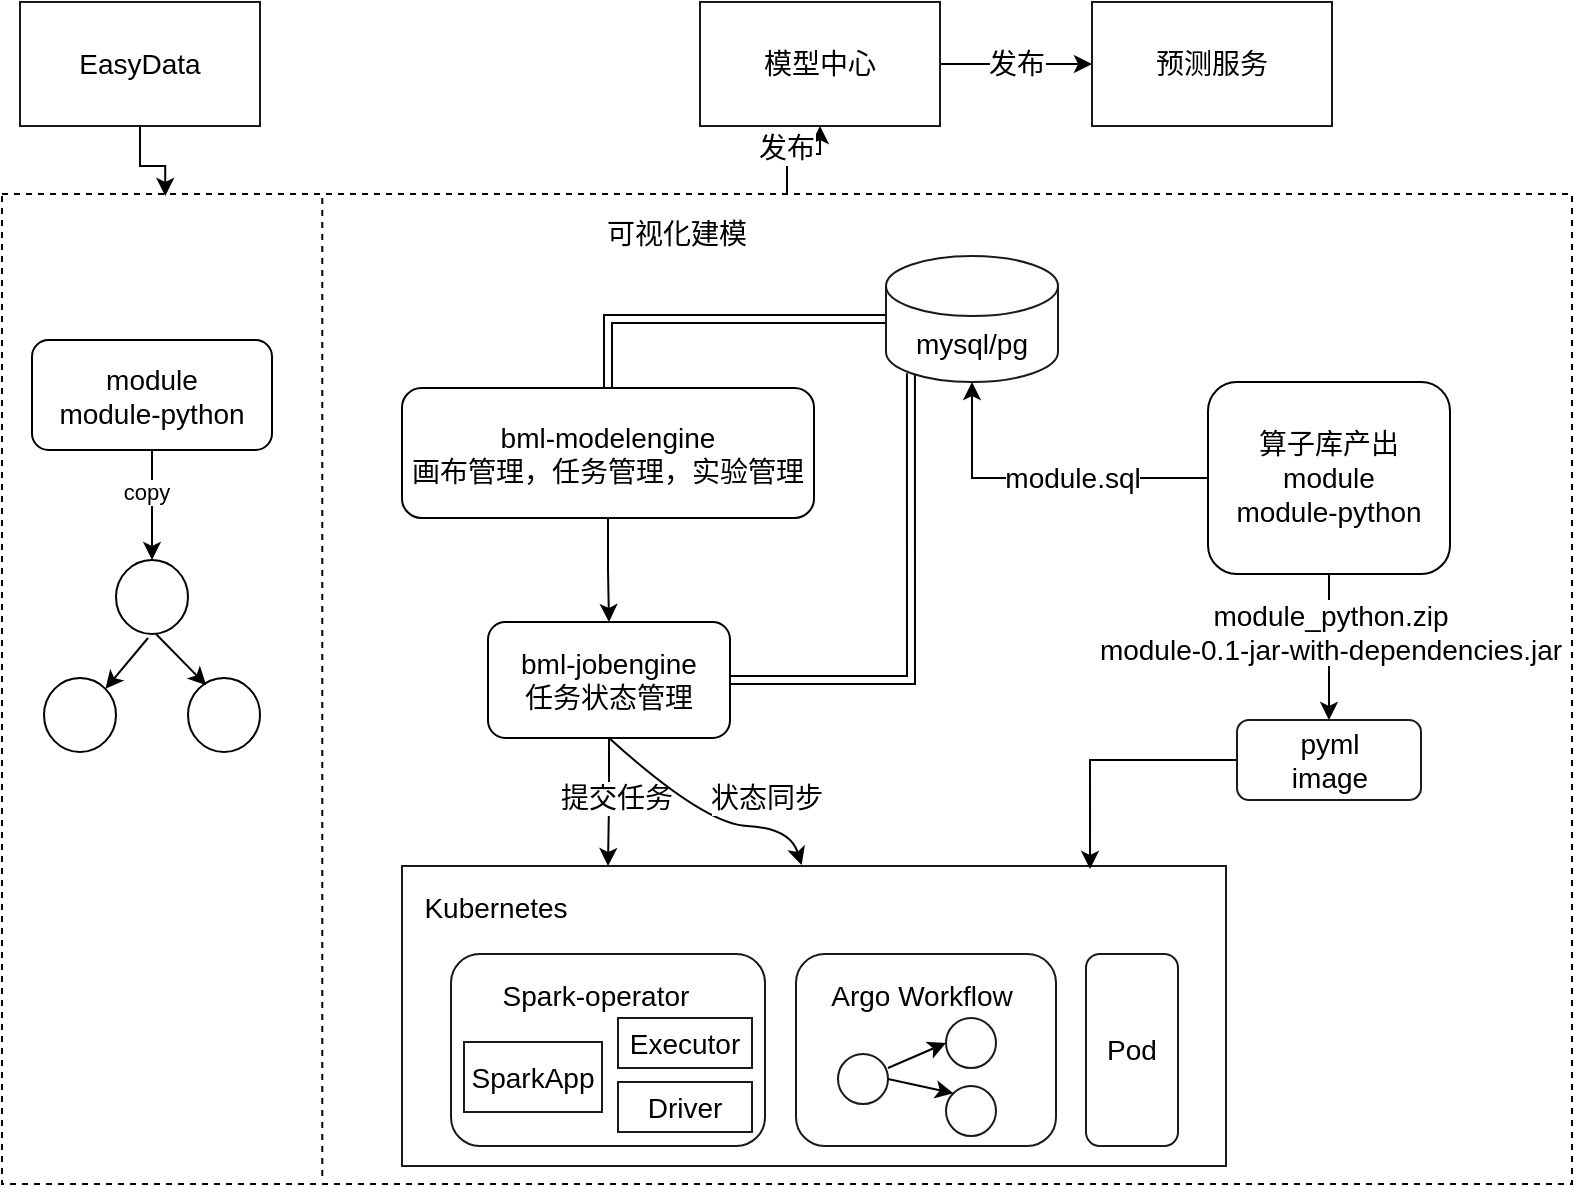 <mxfile version="20.2.3" type="github">
  <diagram id="64Jt0cq0rktBT73mkihS" name="第 1 页">
    <mxGraphModel dx="1426" dy="801" grid="0" gridSize="10" guides="1" tooltips="1" connect="1" arrows="1" fold="1" page="1" pageScale="1" pageWidth="827" pageHeight="1169" math="0" shadow="0">
      <root>
        <mxCell id="0" />
        <mxCell id="1" parent="0" />
        <mxCell id="h9jA4bjuBwyg49SDh_s5-1" value="" style="ellipse;whiteSpace=wrap;html=1;" vertex="1" parent="1">
          <mxGeometry x="90" y="298" width="36" height="37" as="geometry" />
        </mxCell>
        <mxCell id="h9jA4bjuBwyg49SDh_s5-17" style="edgeStyle=orthogonalEdgeStyle;rounded=0;orthogonalLoop=1;jettySize=auto;html=1;entryX=0.5;entryY=0;entryDx=0;entryDy=0;" edge="1" parent="1" source="h9jA4bjuBwyg49SDh_s5-2" target="h9jA4bjuBwyg49SDh_s5-1">
          <mxGeometry relative="1" as="geometry" />
        </mxCell>
        <mxCell id="h9jA4bjuBwyg49SDh_s5-18" value="copy" style="edgeLabel;html=1;align=center;verticalAlign=middle;resizable=0;points=[];" vertex="1" connectable="0" parent="h9jA4bjuBwyg49SDh_s5-17">
          <mxGeometry x="-0.255" y="-3" relative="1" as="geometry">
            <mxPoint as="offset" />
          </mxGeometry>
        </mxCell>
        <mxCell id="h9jA4bjuBwyg49SDh_s5-2" value="&lt;font style=&quot;font-size: 14px;&quot;&gt;module&lt;br&gt;module-python&lt;/font&gt;" style="rounded=1;whiteSpace=wrap;html=1;" vertex="1" parent="1">
          <mxGeometry x="48" y="188" width="120" height="55" as="geometry" />
        </mxCell>
        <mxCell id="h9jA4bjuBwyg49SDh_s5-3" value="" style="ellipse;whiteSpace=wrap;html=1;" vertex="1" parent="1">
          <mxGeometry x="126" y="357" width="36" height="37" as="geometry" />
        </mxCell>
        <mxCell id="h9jA4bjuBwyg49SDh_s5-4" value="" style="ellipse;whiteSpace=wrap;html=1;" vertex="1" parent="1">
          <mxGeometry x="54" y="357" width="36" height="37" as="geometry" />
        </mxCell>
        <mxCell id="h9jA4bjuBwyg49SDh_s5-8" value="" style="endArrow=classic;html=1;rounded=0;entryX=1;entryY=0;entryDx=0;entryDy=0;" edge="1" parent="1" target="h9jA4bjuBwyg49SDh_s5-4">
          <mxGeometry width="50" height="50" relative="1" as="geometry">
            <mxPoint x="106" y="337" as="sourcePoint" />
            <mxPoint x="144" y="370" as="targetPoint" />
          </mxGeometry>
        </mxCell>
        <mxCell id="h9jA4bjuBwyg49SDh_s5-11" value="" style="endArrow=classic;html=1;rounded=0;entryX=0;entryY=0;entryDx=0;entryDy=0;" edge="1" parent="1">
          <mxGeometry width="50" height="50" relative="1" as="geometry">
            <mxPoint x="110" y="335" as="sourcePoint" />
            <mxPoint x="135.099" y="360.599" as="targetPoint" />
          </mxGeometry>
        </mxCell>
        <mxCell id="h9jA4bjuBwyg49SDh_s5-68" value="" style="edgeStyle=orthogonalEdgeStyle;rounded=0;orthogonalLoop=1;jettySize=auto;html=1;fontSize=14;" edge="1" parent="1" source="h9jA4bjuBwyg49SDh_s5-22" target="h9jA4bjuBwyg49SDh_s5-66">
          <mxGeometry relative="1" as="geometry" />
        </mxCell>
        <mxCell id="h9jA4bjuBwyg49SDh_s5-69" value="发布" style="edgeLabel;html=1;align=center;verticalAlign=middle;resizable=0;points=[];fontSize=14;" vertex="1" connectable="0" parent="h9jA4bjuBwyg49SDh_s5-68">
          <mxGeometry x="-0.208" y="3" relative="1" as="geometry">
            <mxPoint x="-1" as="offset" />
          </mxGeometry>
        </mxCell>
        <mxCell id="h9jA4bjuBwyg49SDh_s5-22" value="" style="verticalLabelPosition=bottom;verticalAlign=top;html=1;shape=mxgraph.basic.rect;fillColor2=none;strokeWidth=1;size=20;indent=5;dashed=1;textOpacity=0;fillColor=none;" vertex="1" parent="1">
          <mxGeometry x="33" y="115" width="785" height="495" as="geometry" />
        </mxCell>
        <mxCell id="h9jA4bjuBwyg49SDh_s5-27" value="" style="edgeStyle=orthogonalEdgeStyle;rounded=0;orthogonalLoop=1;jettySize=auto;html=1;fontSize=14;" edge="1" parent="1" source="h9jA4bjuBwyg49SDh_s5-25" target="h9jA4bjuBwyg49SDh_s5-26">
          <mxGeometry relative="1" as="geometry" />
        </mxCell>
        <mxCell id="h9jA4bjuBwyg49SDh_s5-25" value="&lt;font style=&quot;font-size: 14px;&quot;&gt;bml-modelengine&lt;br&gt;画布管理，任务管理，实验管理&lt;br&gt;&lt;/font&gt;" style="rounded=1;whiteSpace=wrap;html=1;fillColor=none;" vertex="1" parent="1">
          <mxGeometry x="233" y="212" width="206" height="65" as="geometry" />
        </mxCell>
        <mxCell id="h9jA4bjuBwyg49SDh_s5-47" style="edgeStyle=orthogonalEdgeStyle;rounded=0;orthogonalLoop=1;jettySize=auto;html=1;exitX=0.5;exitY=1;exitDx=0;exitDy=0;entryX=0.25;entryY=0;entryDx=0;entryDy=0;fontSize=14;" edge="1" parent="1" source="h9jA4bjuBwyg49SDh_s5-26" target="h9jA4bjuBwyg49SDh_s5-29">
          <mxGeometry relative="1" as="geometry" />
        </mxCell>
        <mxCell id="h9jA4bjuBwyg49SDh_s5-48" value="提交任务" style="edgeLabel;html=1;align=center;verticalAlign=middle;resizable=0;points=[];fontSize=14;" vertex="1" connectable="0" parent="h9jA4bjuBwyg49SDh_s5-47">
          <mxGeometry x="-0.081" y="3" relative="1" as="geometry">
            <mxPoint as="offset" />
          </mxGeometry>
        </mxCell>
        <mxCell id="h9jA4bjuBwyg49SDh_s5-61" style="edgeStyle=orthogonalEdgeStyle;rounded=0;orthogonalLoop=1;jettySize=auto;html=1;entryX=0.145;entryY=1;entryDx=0;entryDy=-4.35;entryPerimeter=0;fontSize=14;shape=link;" edge="1" parent="1" source="h9jA4bjuBwyg49SDh_s5-26" target="h9jA4bjuBwyg49SDh_s5-52">
          <mxGeometry relative="1" as="geometry" />
        </mxCell>
        <mxCell id="h9jA4bjuBwyg49SDh_s5-26" value="bml-jobengine&lt;br&gt;任务状态管理" style="rounded=1;whiteSpace=wrap;html=1;fontSize=14;fillColor=none;" vertex="1" parent="1">
          <mxGeometry x="276" y="329" width="121" height="58" as="geometry" />
        </mxCell>
        <mxCell id="h9jA4bjuBwyg49SDh_s5-29" value="" style="rounded=0;whiteSpace=wrap;html=1;fontSize=14;fillColor=default;strokeColor=#1A1A1A;" vertex="1" parent="1">
          <mxGeometry x="233" y="451" width="412" height="150" as="geometry" />
        </mxCell>
        <mxCell id="h9jA4bjuBwyg49SDh_s5-30" value="Kubernetes" style="text;html=1;strokeColor=none;fillColor=none;align=center;verticalAlign=middle;whiteSpace=wrap;rounded=0;fontSize=14;" vertex="1" parent="1">
          <mxGeometry x="250" y="457" width="60" height="30" as="geometry" />
        </mxCell>
        <mxCell id="h9jA4bjuBwyg49SDh_s5-31" value="" style="rounded=1;whiteSpace=wrap;html=1;fontSize=14;strokeColor=#1A1A1A;fillColor=default;" vertex="1" parent="1">
          <mxGeometry x="257.5" y="495" width="157" height="96" as="geometry" />
        </mxCell>
        <mxCell id="h9jA4bjuBwyg49SDh_s5-34" value="SparkApp" style="rounded=0;whiteSpace=wrap;html=1;fontSize=14;strokeColor=#1A1A1A;fillColor=default;" vertex="1" parent="1">
          <mxGeometry x="264" y="539" width="69" height="35" as="geometry" />
        </mxCell>
        <mxCell id="h9jA4bjuBwyg49SDh_s5-35" value="Executor" style="rounded=0;whiteSpace=wrap;html=1;fontSize=14;strokeColor=#1A1A1A;fillColor=default;" vertex="1" parent="1">
          <mxGeometry x="341" y="527" width="67" height="25" as="geometry" />
        </mxCell>
        <mxCell id="h9jA4bjuBwyg49SDh_s5-36" value="Driver" style="rounded=0;whiteSpace=wrap;html=1;fontSize=14;strokeColor=#1A1A1A;fillColor=default;" vertex="1" parent="1">
          <mxGeometry x="341" y="559" width="67" height="25" as="geometry" />
        </mxCell>
        <mxCell id="h9jA4bjuBwyg49SDh_s5-37" value="Spark-operator" style="text;html=1;strokeColor=none;fillColor=none;align=center;verticalAlign=middle;whiteSpace=wrap;rounded=0;fontSize=14;" vertex="1" parent="1">
          <mxGeometry x="276" y="501" width="108" height="30" as="geometry" />
        </mxCell>
        <mxCell id="h9jA4bjuBwyg49SDh_s5-38" value="" style="rounded=1;whiteSpace=wrap;html=1;fontSize=14;strokeColor=#1A1A1A;fillColor=default;" vertex="1" parent="1">
          <mxGeometry x="430" y="495" width="130" height="96" as="geometry" />
        </mxCell>
        <mxCell id="h9jA4bjuBwyg49SDh_s5-39" value="Argo Workflow" style="text;html=1;strokeColor=none;fillColor=none;align=center;verticalAlign=middle;whiteSpace=wrap;rounded=0;fontSize=14;" vertex="1" parent="1">
          <mxGeometry x="439" y="501" width="108" height="30" as="geometry" />
        </mxCell>
        <mxCell id="h9jA4bjuBwyg49SDh_s5-41" value="" style="ellipse;whiteSpace=wrap;html=1;aspect=fixed;fontSize=14;strokeColor=#1A1A1A;fillColor=default;" vertex="1" parent="1">
          <mxGeometry x="451" y="545" width="25" height="25" as="geometry" />
        </mxCell>
        <mxCell id="h9jA4bjuBwyg49SDh_s5-42" value="" style="ellipse;whiteSpace=wrap;html=1;aspect=fixed;fontSize=14;strokeColor=#1A1A1A;fillColor=default;" vertex="1" parent="1">
          <mxGeometry x="505" y="527" width="25" height="25" as="geometry" />
        </mxCell>
        <mxCell id="h9jA4bjuBwyg49SDh_s5-43" value="" style="ellipse;whiteSpace=wrap;html=1;aspect=fixed;fontSize=14;strokeColor=#1A1A1A;fillColor=default;" vertex="1" parent="1">
          <mxGeometry x="505" y="561" width="25" height="25" as="geometry" />
        </mxCell>
        <mxCell id="h9jA4bjuBwyg49SDh_s5-44" value="" style="endArrow=classic;html=1;rounded=0;entryX=0;entryY=0.5;entryDx=0;entryDy=0;" edge="1" parent="1" target="h9jA4bjuBwyg49SDh_s5-42">
          <mxGeometry width="50" height="50" relative="1" as="geometry">
            <mxPoint x="476" y="552" as="sourcePoint" />
            <mxPoint x="454.901" y="577.599" as="targetPoint" />
          </mxGeometry>
        </mxCell>
        <mxCell id="h9jA4bjuBwyg49SDh_s5-45" value="" style="endArrow=classic;html=1;rounded=0;entryX=0;entryY=0;entryDx=0;entryDy=0;exitX=1;exitY=0.5;exitDx=0;exitDy=0;" edge="1" parent="1" source="h9jA4bjuBwyg49SDh_s5-41" target="h9jA4bjuBwyg49SDh_s5-43">
          <mxGeometry width="50" height="50" relative="1" as="geometry">
            <mxPoint x="486" y="562" as="sourcePoint" />
            <mxPoint x="515" y="549.5" as="targetPoint" />
          </mxGeometry>
        </mxCell>
        <mxCell id="h9jA4bjuBwyg49SDh_s5-46" value="Pod" style="rounded=1;whiteSpace=wrap;html=1;fontSize=14;strokeColor=#1A1A1A;fillColor=default;" vertex="1" parent="1">
          <mxGeometry x="575" y="495" width="46" height="96" as="geometry" />
        </mxCell>
        <mxCell id="h9jA4bjuBwyg49SDh_s5-50" value="" style="curved=1;endArrow=classic;html=1;rounded=0;fontSize=14;exitX=0.5;exitY=1;exitDx=0;exitDy=0;entryX=0.485;entryY=-0.003;entryDx=0;entryDy=0;entryPerimeter=0;" edge="1" parent="1" source="h9jA4bjuBwyg49SDh_s5-26" target="h9jA4bjuBwyg49SDh_s5-29">
          <mxGeometry width="50" height="50" relative="1" as="geometry">
            <mxPoint x="478" y="437" as="sourcePoint" />
            <mxPoint x="528" y="387" as="targetPoint" />
            <Array as="points">
              <mxPoint x="384" y="430" />
              <mxPoint x="427" y="432" />
            </Array>
          </mxGeometry>
        </mxCell>
        <mxCell id="h9jA4bjuBwyg49SDh_s5-51" value="状态同步" style="edgeLabel;html=1;align=center;verticalAlign=middle;resizable=0;points=[];fontSize=14;" vertex="1" connectable="0" parent="h9jA4bjuBwyg49SDh_s5-50">
          <mxGeometry x="0.11" y="-1" relative="1" as="geometry">
            <mxPoint x="25" y="-15" as="offset" />
          </mxGeometry>
        </mxCell>
        <mxCell id="h9jA4bjuBwyg49SDh_s5-53" value="" style="edgeStyle=orthogonalEdgeStyle;rounded=0;orthogonalLoop=1;jettySize=auto;html=1;fontSize=14;shape=link;" edge="1" parent="1" source="h9jA4bjuBwyg49SDh_s5-52" target="h9jA4bjuBwyg49SDh_s5-25">
          <mxGeometry relative="1" as="geometry" />
        </mxCell>
        <mxCell id="h9jA4bjuBwyg49SDh_s5-52" value="mysql/pg" style="shape=cylinder3;whiteSpace=wrap;html=1;boundedLbl=1;backgroundOutline=1;size=15;fontSize=14;strokeColor=#1A1A1A;fillColor=default;" vertex="1" parent="1">
          <mxGeometry x="475" y="146" width="86" height="63" as="geometry" />
        </mxCell>
        <mxCell id="h9jA4bjuBwyg49SDh_s5-55" style="edgeStyle=orthogonalEdgeStyle;rounded=0;orthogonalLoop=1;jettySize=auto;html=1;entryX=0.5;entryY=1;entryDx=0;entryDy=0;entryPerimeter=0;fontSize=14;" edge="1" parent="1" source="h9jA4bjuBwyg49SDh_s5-54" target="h9jA4bjuBwyg49SDh_s5-52">
          <mxGeometry relative="1" as="geometry" />
        </mxCell>
        <mxCell id="h9jA4bjuBwyg49SDh_s5-56" value="module.sql" style="edgeLabel;html=1;align=center;verticalAlign=middle;resizable=0;points=[];fontSize=14;" vertex="1" connectable="0" parent="h9jA4bjuBwyg49SDh_s5-55">
          <mxGeometry x="-0.181" relative="1" as="geometry">
            <mxPoint as="offset" />
          </mxGeometry>
        </mxCell>
        <mxCell id="h9jA4bjuBwyg49SDh_s5-58" value="" style="edgeStyle=orthogonalEdgeStyle;rounded=0;orthogonalLoop=1;jettySize=auto;html=1;fontSize=14;" edge="1" parent="1" source="h9jA4bjuBwyg49SDh_s5-54" target="h9jA4bjuBwyg49SDh_s5-57">
          <mxGeometry relative="1" as="geometry" />
        </mxCell>
        <mxCell id="h9jA4bjuBwyg49SDh_s5-59" value="module_python.zip&lt;br&gt;module-0.1-jar-with-dependencies.jar" style="edgeLabel;html=1;align=center;verticalAlign=middle;resizable=0;points=[];fontSize=14;" vertex="1" connectable="0" parent="h9jA4bjuBwyg49SDh_s5-58">
          <mxGeometry x="-0.225" relative="1" as="geometry">
            <mxPoint as="offset" />
          </mxGeometry>
        </mxCell>
        <mxCell id="h9jA4bjuBwyg49SDh_s5-54" value="&lt;font style=&quot;font-size: 14px;&quot;&gt;算子库产出&lt;br&gt;module&lt;br&gt;module-python&lt;/font&gt;" style="rounded=1;whiteSpace=wrap;html=1;" vertex="1" parent="1">
          <mxGeometry x="636" y="209" width="121" height="96" as="geometry" />
        </mxCell>
        <mxCell id="h9jA4bjuBwyg49SDh_s5-60" style="edgeStyle=orthogonalEdgeStyle;rounded=0;orthogonalLoop=1;jettySize=auto;html=1;entryX=0.835;entryY=0.01;entryDx=0;entryDy=0;entryPerimeter=0;fontSize=14;" edge="1" parent="1" source="h9jA4bjuBwyg49SDh_s5-57" target="h9jA4bjuBwyg49SDh_s5-29">
          <mxGeometry relative="1" as="geometry" />
        </mxCell>
        <mxCell id="h9jA4bjuBwyg49SDh_s5-57" value="pyml&lt;br&gt;image" style="rounded=1;whiteSpace=wrap;html=1;fontSize=14;strokeColor=#1A1A1A;fillColor=default;" vertex="1" parent="1">
          <mxGeometry x="650.5" y="378" width="92" height="40" as="geometry" />
        </mxCell>
        <mxCell id="h9jA4bjuBwyg49SDh_s5-71" style="edgeStyle=orthogonalEdgeStyle;rounded=0;orthogonalLoop=1;jettySize=auto;html=1;entryX=0.104;entryY=0.002;entryDx=0;entryDy=0;entryPerimeter=0;fontSize=14;" edge="1" parent="1" source="h9jA4bjuBwyg49SDh_s5-62" target="h9jA4bjuBwyg49SDh_s5-22">
          <mxGeometry relative="1" as="geometry" />
        </mxCell>
        <mxCell id="h9jA4bjuBwyg49SDh_s5-62" value="EasyData" style="rounded=0;whiteSpace=wrap;html=1;fontSize=14;strokeColor=#1A1A1A;fillColor=default;" vertex="1" parent="1">
          <mxGeometry x="42" y="19" width="120" height="62" as="geometry" />
        </mxCell>
        <mxCell id="h9jA4bjuBwyg49SDh_s5-64" value="可视化建模" style="edgeLabel;html=1;align=center;verticalAlign=middle;resizable=0;points=[];fontSize=14;" vertex="1" connectable="0" parent="1">
          <mxGeometry x="372.005" y="137.004" as="geometry">
            <mxPoint x="-2" y="-2" as="offset" />
          </mxGeometry>
        </mxCell>
        <mxCell id="h9jA4bjuBwyg49SDh_s5-65" value="预测服务" style="rounded=0;whiteSpace=wrap;html=1;fontSize=14;strokeColor=#1A1A1A;fillColor=default;" vertex="1" parent="1">
          <mxGeometry x="578" y="19" width="120" height="62" as="geometry" />
        </mxCell>
        <mxCell id="h9jA4bjuBwyg49SDh_s5-67" value="发布" style="edgeStyle=orthogonalEdgeStyle;rounded=0;orthogonalLoop=1;jettySize=auto;html=1;fontSize=14;" edge="1" parent="1" source="h9jA4bjuBwyg49SDh_s5-66" target="h9jA4bjuBwyg49SDh_s5-65">
          <mxGeometry relative="1" as="geometry" />
        </mxCell>
        <mxCell id="h9jA4bjuBwyg49SDh_s5-66" value="模型中心" style="rounded=0;whiteSpace=wrap;html=1;fontSize=14;strokeColor=#1A1A1A;fillColor=default;" vertex="1" parent="1">
          <mxGeometry x="382" y="19" width="120" height="62" as="geometry" />
        </mxCell>
        <mxCell id="h9jA4bjuBwyg49SDh_s5-73" value="" style="endArrow=none;html=1;rounded=0;dashed=1;fontSize=14;exitX=0.204;exitY=0.004;exitDx=0;exitDy=0;exitPerimeter=0;entryX=0.204;entryY=0.992;entryDx=0;entryDy=0;entryPerimeter=0;" edge="1" parent="1" source="h9jA4bjuBwyg49SDh_s5-22" target="h9jA4bjuBwyg49SDh_s5-22">
          <mxGeometry width="50" height="50" relative="1" as="geometry">
            <mxPoint x="187" y="186" as="sourcePoint" />
            <mxPoint x="237" y="136" as="targetPoint" />
          </mxGeometry>
        </mxCell>
      </root>
    </mxGraphModel>
  </diagram>
</mxfile>
